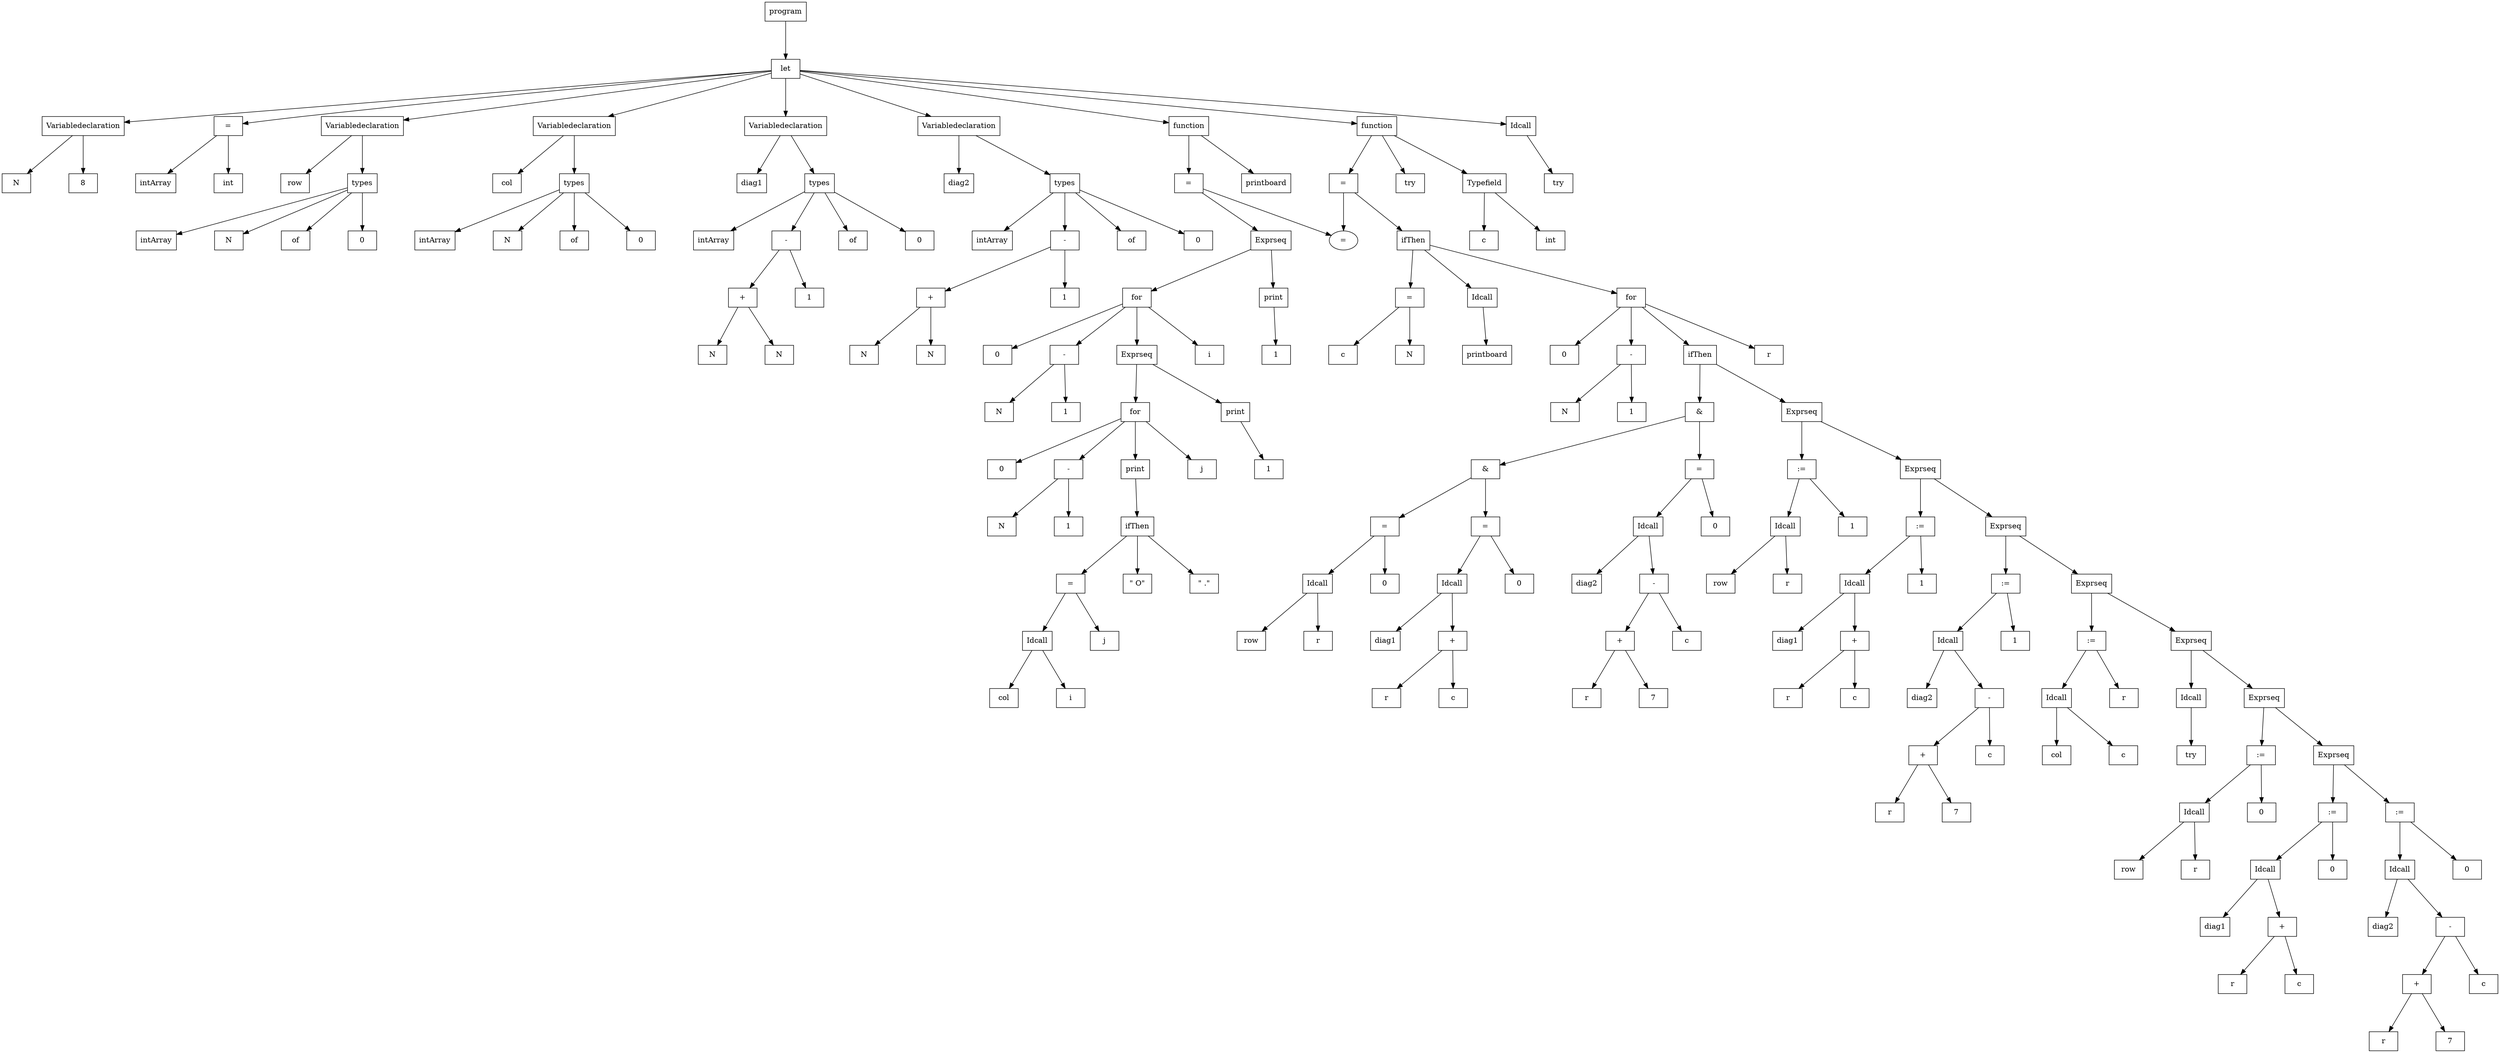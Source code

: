 digraph "ast"{

	nodesep=1;
	ranksep=1;

	N0 [label="program", shape="box"];
	N1 [label="let", shape="box"];
	N2 [label="Variabledeclaration", shape="box"];
	N3 [label="N", shape="box"];
	N4 [label="8", shape="box"];
	N5 [label="=", shape="box"];
	N6 [label="intArray", shape="box"];
	N7 [label="int", shape="box"];
	N8 [label="Variabledeclaration", shape="box"];
	N9 [label="row", shape="box"];
	N10 [label="types", shape="box"];
	N11 [label="intArray", shape="box"];
	N12 [label="N", shape="box"];
	N13 [label="of", shape="box"];
	N14 [label="0", shape="box"];
	N15 [label="Variabledeclaration", shape="box"];
	N16 [label="col", shape="box"];
	N17 [label="types", shape="box"];
	N18 [label="intArray", shape="box"];
	N19 [label="N", shape="box"];
	N20 [label="of", shape="box"];
	N21 [label="0", shape="box"];
	N22 [label="Variabledeclaration", shape="box"];
	N23 [label="diag1", shape="box"];
	N24 [label="types", shape="box"];
	N25 [label="intArray", shape="box"];
	N28 [label="N", shape="box"];
	N29 [label="N", shape="box"];
	N27 [label="+", shape="box"];
	N30 [label="1", shape="box"];
	N26 [label="-", shape="box"];
	N31 [label="of", shape="box"];
	N32 [label="0", shape="box"];
	N33 [label="Variabledeclaration", shape="box"];
	N34 [label="diag2", shape="box"];
	N35 [label="types", shape="box"];
	N36 [label="intArray", shape="box"];
	N39 [label="N", shape="box"];
	N40 [label="N", shape="box"];
	N38 [label="+", shape="box"];
	N41 [label="1", shape="box"];
	N37 [label="-", shape="box"];
	N42 [label="of", shape="box"];
	N43 [label="0", shape="box"];
	N44 [label="function", shape="box"];
	N45 [label="=", shape="box"];
	N46 [label="Exprseq", shape="box"];
	N48 [label="0", shape="box"];
	N50 [label="N", shape="box"];
	N51 [label="1", shape="box"];
	N49 [label="-", shape="box"];
	N52 [label="Exprseq", shape="box"];
	N54 [label="0", shape="box"];
	N56 [label="N", shape="box"];
	N57 [label="1", shape="box"];
	N55 [label="-", shape="box"];
	N59 [label="ifThen", shape="box"];
	N61 [label="Idcall", shape="box"];
	N62 [label="col", shape="box"];
	N63 [label="i", shape="box"];
	N64 [label="j", shape="box"];
	N60 [label="=", shape="box"];
	N65 [label="\" O\"", shape="box"];
	N66 [label="\" .\"", shape="box"];
	N58 [label="print", shape="box"];
	N53 [label="for", shape="box"];
	N67 [label="j", shape="box"];
	N69 [label="1", shape="box"];
	N68 [label="print", shape="box"];
	N47 [label="for", shape="box"];
	N70 [label="i", shape="box"];
	N72 [label="1", shape="box"];
	N71 [label="print", shape="box"];
	N73 [label="printboard", shape="box"];
	N74 [label="function", shape="box"];
	N75 [label="=", shape="box"];
	N76 [label="ifThen", shape="box"];
	N78 [label="c", shape="box"];
	N79 [label="N", shape="box"];
	N77 [label="=", shape="box"];
	N80 [label="Idcall", shape="box"];
	N81 [label="printboard", shape="box"];
	N83 [label="0", shape="box"];
	N85 [label="N", shape="box"];
	N86 [label="1", shape="box"];
	N84 [label="-", shape="box"];
	N87 [label="ifThen", shape="box"];
	N91 [label="Idcall", shape="box"];
	N92 [label="row", shape="box"];
	N93 [label="r", shape="box"];
	N94 [label="0", shape="box"];
	N90 [label="=", shape="box"];
	N96 [label="Idcall", shape="box"];
	N97 [label="diag1", shape="box"];
	N99 [label="r", shape="box"];
	N100 [label="c", shape="box"];
	N98 [label="+", shape="box"];
	N101 [label="0", shape="box"];
	N95 [label="=", shape="box"];
	N89 [label="&", shape="box"];
	N103 [label="Idcall", shape="box"];
	N104 [label="diag2", shape="box"];
	N107 [label="r", shape="box"];
	N108 [label="7", shape="box"];
	N106 [label="+", shape="box"];
	N109 [label="c", shape="box"];
	N105 [label="-", shape="box"];
	N110 [label="0", shape="box"];
	N102 [label="=", shape="box"];
	N88 [label="&", shape="box"];
	N111 [label="Exprseq", shape="box"];
	N113 [label="Idcall", shape="box"];
	N114 [label="row", shape="box"];
	N115 [label="r", shape="box"];
	N116 [label="1", shape="box"];
	N112 [label=":=", shape="box"];
	N117 [label="Exprseq", shape="box"];
	N119 [label="Idcall", shape="box"];
	N120 [label="diag1", shape="box"];
	N122 [label="r", shape="box"];
	N123 [label="c", shape="box"];
	N121 [label="+", shape="box"];
	N124 [label="1", shape="box"];
	N118 [label=":=", shape="box"];
	N125 [label="Exprseq", shape="box"];
	N127 [label="Idcall", shape="box"];
	N128 [label="diag2", shape="box"];
	N131 [label="r", shape="box"];
	N132 [label="7", shape="box"];
	N130 [label="+", shape="box"];
	N133 [label="c", shape="box"];
	N129 [label="-", shape="box"];
	N134 [label="1", shape="box"];
	N126 [label=":=", shape="box"];
	N135 [label="Exprseq", shape="box"];
	N137 [label="Idcall", shape="box"];
	N138 [label="col", shape="box"];
	N139 [label="c", shape="box"];
	N140 [label="r", shape="box"];
	N136 [label=":=", shape="box"];
	N141 [label="Exprseq", shape="box"];
	N142 [label="Idcall", shape="box"];
	N143 [label="try", shape="box"];
	N144 [label="Exprseq", shape="box"];
	N146 [label="Idcall", shape="box"];
	N147 [label="row", shape="box"];
	N148 [label="r", shape="box"];
	N149 [label="0", shape="box"];
	N145 [label=":=", shape="box"];
	N150 [label="Exprseq", shape="box"];
	N152 [label="Idcall", shape="box"];
	N153 [label="diag1", shape="box"];
	N155 [label="r", shape="box"];
	N156 [label="c", shape="box"];
	N154 [label="+", shape="box"];
	N157 [label="0", shape="box"];
	N151 [label=":=", shape="box"];
	N159 [label="Idcall", shape="box"];
	N160 [label="diag2", shape="box"];
	N163 [label="r", shape="box"];
	N164 [label="7", shape="box"];
	N162 [label="+", shape="box"];
	N165 [label="c", shape="box"];
	N161 [label="-", shape="box"];
	N166 [label="0", shape="box"];
	N158 [label=":=", shape="box"];
	N82 [label="for", shape="box"];
	N167 [label="r", shape="box"];
	N168 [label="try", shape="box"];
	N169 [label="Typefield", shape="box"];
	N170 [label="c", shape="box"];
	N171 [label="int", shape="box"];
	N172 [label="Idcall", shape="box"];
	N173 [label="try", shape="box"];

	N2 -> N3; 
	N2 -> N4; 
	N1 -> N2; 
	N5 -> N6; 
	N5 -> N7; 
	N1 -> N5; 
	N8 -> N9; 
	N10 -> N11; 
	N10 -> N12; 
	N10 -> N13; 
	N10 -> N14; 
	N8 -> N10; 
	N1 -> N8; 
	N15 -> N16; 
	N17 -> N18; 
	N17 -> N19; 
	N17 -> N20; 
	N17 -> N21; 
	N15 -> N17; 
	N1 -> N15; 
	N22 -> N23; 
	N24 -> N25; 
	N27 -> N28; 
	N27 -> N29; 
	N26 -> N27; 
	N26 -> N30; 
	N24 -> N26; 
	N24 -> N31; 
	N24 -> N32; 
	N22 -> N24; 
	N1 -> N22; 
	N33 -> N34; 
	N35 -> N36; 
	N38 -> N39; 
	N38 -> N40; 
	N37 -> N38; 
	N37 -> N41; 
	N35 -> N37; 
	N35 -> N42; 
	N35 -> N43; 
	N33 -> N35; 
	N1 -> N33; 
	N49 -> N50; 
	N49 -> N51; 
	N55 -> N56; 
	N55 -> N57; 
	N61 -> N62; 
	N61 -> N63; 
	N60 -> N61; 
	N60 -> N64; 
	N59 -> N60; 
	N59 -> N65; 
	N59 -> N66; 
	N58 -> N59; 
	N53 -> N67; 
	N53 -> N54; 
	N53 -> N55; 
	N53 -> N58; 
	N52 -> N53; 
	N68 -> N69; 
	N52 -> N68; 
	N47 -> N70; 
	N47 -> N48; 
	N47 -> N49; 
	N47 -> N52; 
	N46 -> N47; 
	N71 -> N72; 
	N46 -> N71; 
	N45 -> "="; 
	N45 -> N46; 
	N44 -> N73; 
	N44 -> N45; 
	N1 -> N44; 
	N77 -> N78; 
	N77 -> N79; 
	N80 -> N81; 
	N76 -> N77; 
	N76 -> N80; 
	N84 -> N85; 
	N84 -> N86; 
	N91 -> N92; 
	N91 -> N93; 
	N90 -> N91; 
	N90 -> N94; 
	N96 -> N97; 
	N98 -> N99; 
	N98 -> N100; 
	N96 -> N98; 
	N95 -> N96; 
	N95 -> N101; 
	N89 -> N90; 
	N89 -> N95; 
	N103 -> N104; 
	N106 -> N107; 
	N106 -> N108; 
	N105 -> N106; 
	N105 -> N109; 
	N103 -> N105; 
	N102 -> N103; 
	N102 -> N110; 
	N88 -> N89; 
	N88 -> N102; 
	N113 -> N114; 
	N113 -> N115; 
	N112 -> N113; 
	N112 -> N116; 
	N111 -> N112; 
	N119 -> N120; 
	N121 -> N122; 
	N121 -> N123; 
	N119 -> N121; 
	N118 -> N119; 
	N118 -> N124; 
	N117 -> N118; 
	N127 -> N128; 
	N130 -> N131; 
	N130 -> N132; 
	N129 -> N130; 
	N129 -> N133; 
	N127 -> N129; 
	N126 -> N127; 
	N126 -> N134; 
	N125 -> N126; 
	N137 -> N138; 
	N137 -> N139; 
	N136 -> N137; 
	N136 -> N140; 
	N135 -> N136; 
	N142 -> N143; 
	N141 -> N142; 
	N146 -> N147; 
	N146 -> N148; 
	N145 -> N146; 
	N145 -> N149; 
	N144 -> N145; 
	N152 -> N153; 
	N154 -> N155; 
	N154 -> N156; 
	N152 -> N154; 
	N151 -> N152; 
	N151 -> N157; 
	N150 -> N151; 
	N159 -> N160; 
	N162 -> N163; 
	N162 -> N164; 
	N161 -> N162; 
	N161 -> N165; 
	N159 -> N161; 
	N158 -> N159; 
	N158 -> N166; 
	N150 -> N158; 
	N144 -> N150; 
	N141 -> N144; 
	N135 -> N141; 
	N125 -> N135; 
	N117 -> N125; 
	N111 -> N117; 
	N87 -> N88; 
	N87 -> N111; 
	N82 -> N167; 
	N82 -> N83; 
	N82 -> N84; 
	N82 -> N87; 
	N76 -> N82; 
	N75 -> "="; 
	N75 -> N76; 
	N74 -> N168; 
	N169 -> N170; 
	N169 -> N171; 
	N74 -> N169; 
	N74 -> N75; 
	N1 -> N74; 
	N172 -> N173; 
	N1 -> N172; 
	N0 -> N1; 
}